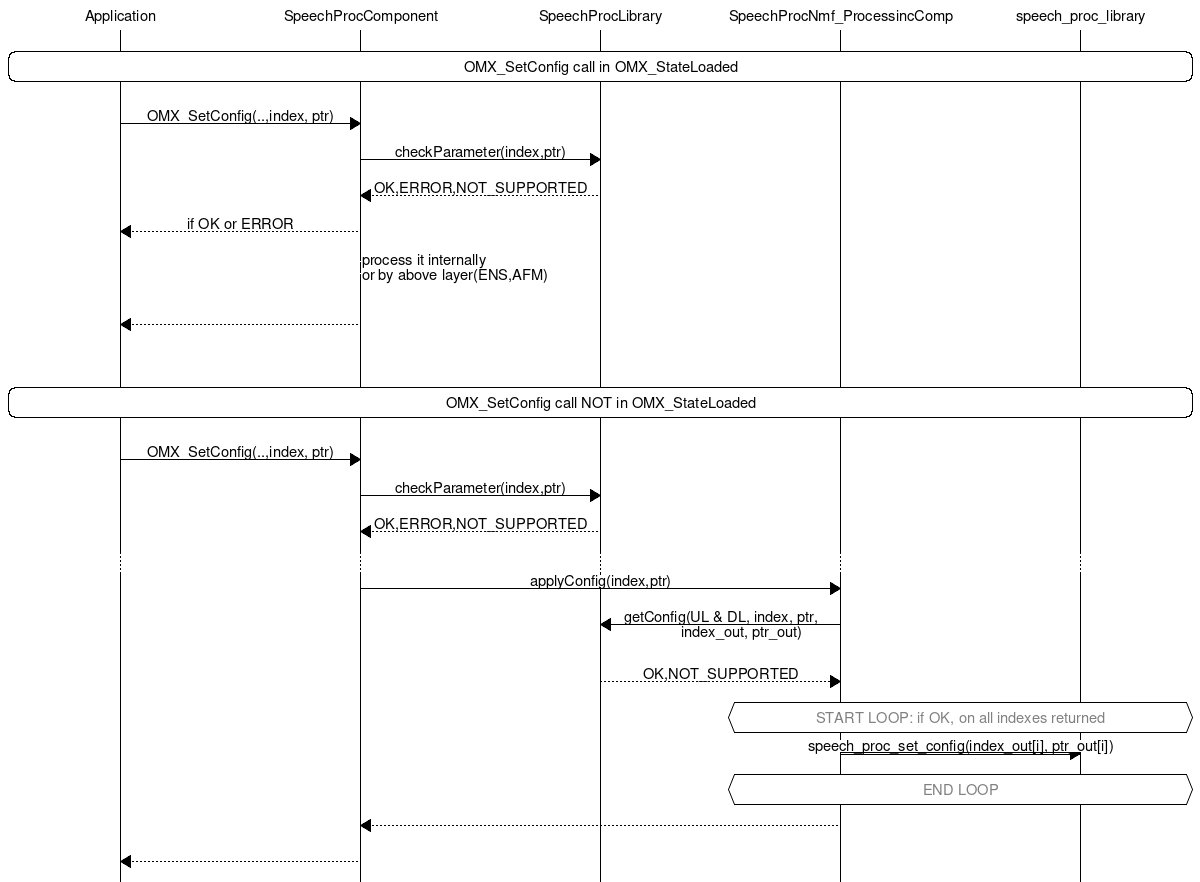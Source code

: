 msc {
		width=1200;
		Application,SpeechProcComponent,SpeechProcLibrary,SpeechProcNmf_ProcessincComp,speech_proc_library;
    |||;
		Application rbox speech_proc_library [label="OMX_SetConfig call in OMX_StateLoaded"];
		|||;
		Application => SpeechProcComponent [label ="OMX_SetConfig(..,index, ptr)"];

		SpeechProcComponent => SpeechProcLibrary [label="checkParameter(index,ptr)"];
	  SpeechProcLibrary >> SpeechProcComponent [label="OK,ERROR,NOT_SUPPORTED"];
		SpeechProcComponent >> Application [label="if OK or ERROR"];
		SpeechProcComponent => SpeechProcComponent [label="process it internally\nor by above layer(ENS,AFM)", linecolor="white"];
		|||;
		SpeechProcComponent >> Application;

		|||;
    |||;
		Application rbox speech_proc_library [label="OMX_SetConfig call NOT in OMX_StateLoaded"];
		|||;
		Application => SpeechProcComponent [label ="OMX_SetConfig(..,index, ptr)"];

		SpeechProcComponent => SpeechProcLibrary [label="checkParameter(index,ptr)"];
	  SpeechProcLibrary >> SpeechProcComponent [label="OK,ERROR,NOT_SUPPORTED"];
		...;		
		SpeechProcComponent => SpeechProcNmf_ProcessincComp [label="applyConfig(index,ptr)"];
		SpeechProcNmf_ProcessincComp => SpeechProcLibrary [label="getConfig(UL & DL, index, ptr,\n          index_out, ptr_out)"];
		|||;
		SpeechProcLibrary >> SpeechProcNmf_ProcessincComp [label="OK,NOT_SUPPORTED"];
		
		SpeechProcNmf_ProcessincComp abox speech_proc_library [label="START LOOP: if OK, on all indexes returned", textcolour="gray"];
		SpeechProcNmf_ProcessincComp :> speech_proc_library [label="speech_proc_set_config(index_out[i], ptr_out[i])"];
		SpeechProcNmf_ProcessincComp abox speech_proc_library [label="END LOOP", textcolour="gray"];

		SpeechProcNmf_ProcessincComp >> SpeechProcComponent;
		SpeechProcComponent >> Application;
		
}